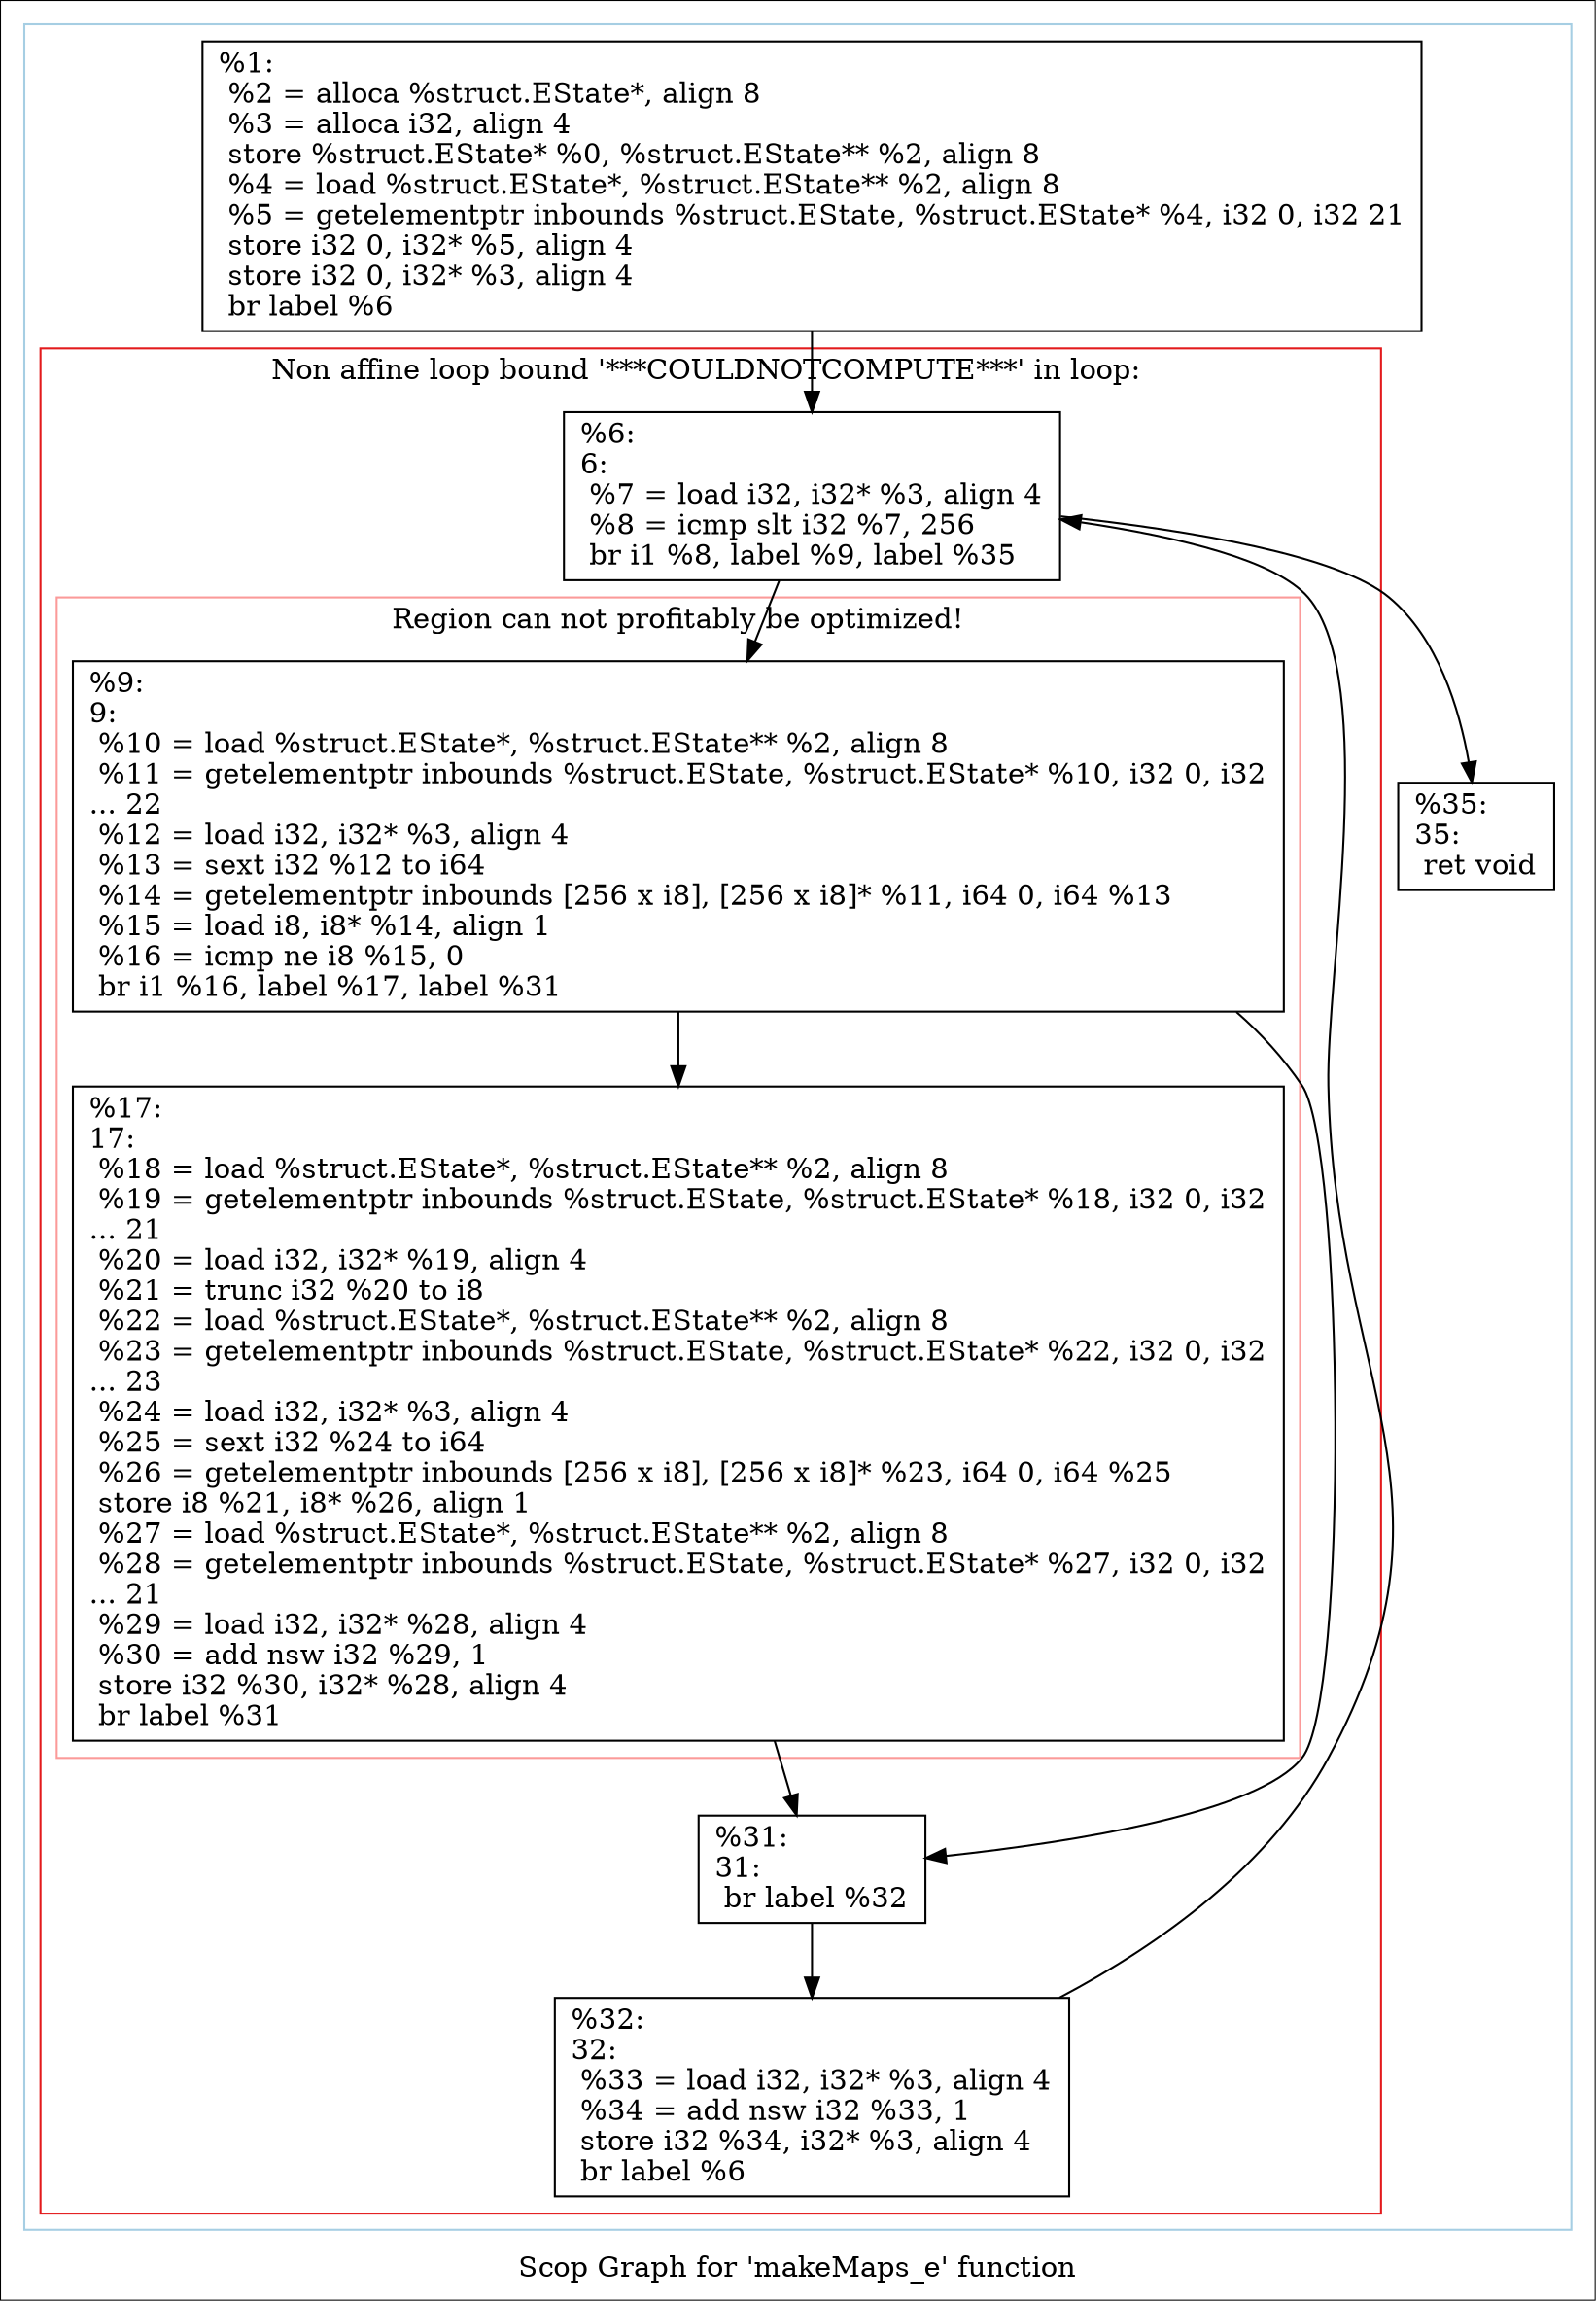 digraph "Scop Graph for 'makeMaps_e' function" {
	label="Scop Graph for 'makeMaps_e' function";

	Node0x284cff0 [shape=record,label="{%1:\l  %2 = alloca %struct.EState*, align 8\l  %3 = alloca i32, align 4\l  store %struct.EState* %0, %struct.EState** %2, align 8\l  %4 = load %struct.EState*, %struct.EState** %2, align 8\l  %5 = getelementptr inbounds %struct.EState, %struct.EState* %4, i32 0, i32 21\l  store i32 0, i32* %5, align 4\l  store i32 0, i32* %3, align 4\l  br label %6\l}"];
	Node0x284cff0 -> Node0x27d2b00;
	Node0x27d2b00 [shape=record,label="{%6:\l6:                                                \l  %7 = load i32, i32* %3, align 4\l  %8 = icmp slt i32 %7, 256\l  br i1 %8, label %9, label %35\l}"];
	Node0x27d2b00 -> Node0x2831b00;
	Node0x27d2b00 -> Node0x2842f70;
	Node0x2831b00 [shape=record,label="{%9:\l9:                                                \l  %10 = load %struct.EState*, %struct.EState** %2, align 8\l  %11 = getelementptr inbounds %struct.EState, %struct.EState* %10, i32 0, i32\l... 22\l  %12 = load i32, i32* %3, align 4\l  %13 = sext i32 %12 to i64\l  %14 = getelementptr inbounds [256 x i8], [256 x i8]* %11, i64 0, i64 %13\l  %15 = load i8, i8* %14, align 1\l  %16 = icmp ne i8 %15, 0\l  br i1 %16, label %17, label %31\l}"];
	Node0x2831b00 -> Node0x25a76c0;
	Node0x2831b00 -> Node0x28151d0;
	Node0x25a76c0 [shape=record,label="{%17:\l17:                                               \l  %18 = load %struct.EState*, %struct.EState** %2, align 8\l  %19 = getelementptr inbounds %struct.EState, %struct.EState* %18, i32 0, i32\l... 21\l  %20 = load i32, i32* %19, align 4\l  %21 = trunc i32 %20 to i8\l  %22 = load %struct.EState*, %struct.EState** %2, align 8\l  %23 = getelementptr inbounds %struct.EState, %struct.EState* %22, i32 0, i32\l... 23\l  %24 = load i32, i32* %3, align 4\l  %25 = sext i32 %24 to i64\l  %26 = getelementptr inbounds [256 x i8], [256 x i8]* %23, i64 0, i64 %25\l  store i8 %21, i8* %26, align 1\l  %27 = load %struct.EState*, %struct.EState** %2, align 8\l  %28 = getelementptr inbounds %struct.EState, %struct.EState* %27, i32 0, i32\l... 21\l  %29 = load i32, i32* %28, align 4\l  %30 = add nsw i32 %29, 1\l  store i32 %30, i32* %28, align 4\l  br label %31\l}"];
	Node0x25a76c0 -> Node0x28151d0;
	Node0x28151d0 [shape=record,label="{%31:\l31:                                               \l  br label %32\l}"];
	Node0x28151d0 -> Node0x2846ec0;
	Node0x2846ec0 [shape=record,label="{%32:\l32:                                               \l  %33 = load i32, i32* %3, align 4\l  %34 = add nsw i32 %33, 1\l  store i32 %34, i32* %3, align 4\l  br label %6\l}"];
	Node0x2846ec0 -> Node0x27d2b00[constraint=false];
	Node0x2842f70 [shape=record,label="{%35:\l35:                                               \l  ret void\l}"];
	colorscheme = "paired12"
        subgraph cluster_0x292a570 {
          label = "";
          style = solid;
          color = 1
          subgraph cluster_0x2941c60 {
            label = "Non affine loop bound '***COULDNOTCOMPUTE***' in loop: ";
            style = solid;
            color = 6
            subgraph cluster_0x292a5f0 {
              label = "Region can not profitably be optimized!";
              style = solid;
              color = 5
              Node0x2831b00;
              Node0x25a76c0;
            }
            Node0x27d2b00;
            Node0x28151d0;
            Node0x2846ec0;
          }
          Node0x284cff0;
          Node0x2842f70;
        }
}
